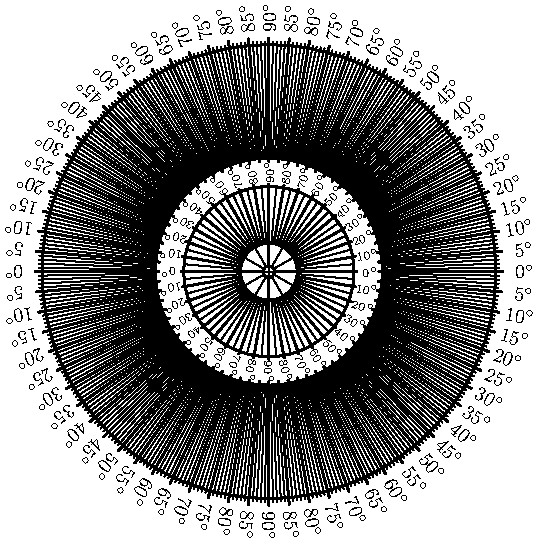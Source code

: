 import graph;

defaultpen(fontsize(10));
pen thick_p = linewidth(1);
pen circle_p = thick_p+black;
pen radial_p = black;
pen radial_accent_p = linewidth(1)+radial_p;
pen degree_p = black;

real r1 = 4 cm;
real r2 = 2 cm;
real r3 = 1.5 cm;
real r4 = 0.5 cm;
real r5 = 0.1 cm;

real tick_factor = 1.03;
real small_tick_factor = sqrt(tick_factor);

pen thin=linewidth(0.5*linewidth());

int reduced_angle(int angle) {
  return abs(90-abs(90-abs(90-abs(90-angle))));
}
string angle_label;
for(int angle = 0; angle < 360; ++angle) {
  
  if (angle % 5 > 0) { // multiple of 1 but not a multiple of 5 
	draw(r2*dir(angle)--r1*small_tick_factor*dir(angle),radial_p); // outer ticks
  }
  if (angle % 5 == 0) { // multiple of 5
	angle_label = format("%2d",reduced_angle(angle))+"${}^{\circ}$";
	draw(r2/tick_factor*dir(angle)--r1*tick_factor*dir(angle),radial_accent_p); // outer ticks
	label(rotate(angle)*Label(angle_label),tick_factor*r1*dir(angle),dir(angle),degree_p); // outer labels
  }
  if ((angle % 5 == 0) && !(angle % 10 == 0)) { // multiple of 5 but not 10
	draw(r4*dir(angle)--r3*dir(angle),radial_p);
  }
  if (angle % 10 == 0) { // multiple of 10
	label(rotate(angle)*Label(angle_label),tick_factor*r3*dir(angle),dir(angle)/5,degree_p+fontsize(6)); // middle labels
	draw(r4*dir(angle)--r3*tick_factor*dir(angle),radial_accent_p);	
  }
  if ((angle % 30 == 0) && !(angle % 90 == 0)) { // multiple of 30 but not 90
   	draw(r5/tick_factor*dir(angle)--r4*tick_factor*dir(angle),radial_p);
  }
  if (angle % 90 == 0) { // multiple of 90
   	draw((0,0)--r5/tick_factor*dir(angle),radial_p);
   	draw(r5/tick_factor*dir(angle)--r4*tick_factor*dir(angle),radial_accent_p);
  }
}

draw(Circle((0,0),r1),circle_p);
draw(Circle((0,0),r2),circle_p);
draw(Circle((0,0),r3),circle_p);
draw(Circle((0,0),r4),circle_p);
draw(Circle((0,0),r5),circle_p);


